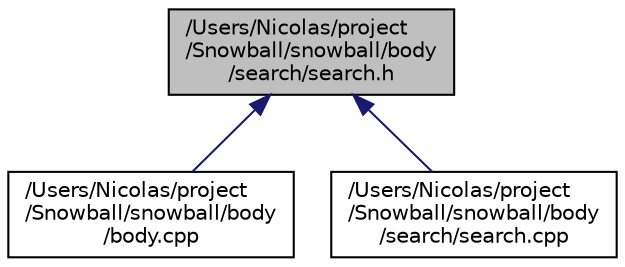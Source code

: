 digraph "/Users/Nicolas/project/Snowball/snowball/body/search/search.h"
{
  edge [fontname="Helvetica",fontsize="10",labelfontname="Helvetica",labelfontsize="10"];
  node [fontname="Helvetica",fontsize="10",shape=record];
  Node7 [label="/Users/Nicolas/project\l/Snowball/snowball/body\l/search/search.h",height=0.2,width=0.4,color="black", fillcolor="grey75", style="filled", fontcolor="black"];
  Node7 -> Node8 [dir="back",color="midnightblue",fontsize="10",style="solid"];
  Node8 [label="/Users/Nicolas/project\l/Snowball/snowball/body\l/body.cpp",height=0.2,width=0.4,color="black", fillcolor="white", style="filled",URL="$body_8cpp.html"];
  Node7 -> Node9 [dir="back",color="midnightblue",fontsize="10",style="solid"];
  Node9 [label="/Users/Nicolas/project\l/Snowball/snowball/body\l/search/search.cpp",height=0.2,width=0.4,color="black", fillcolor="white", style="filled",URL="$search_8cpp.html"];
}
